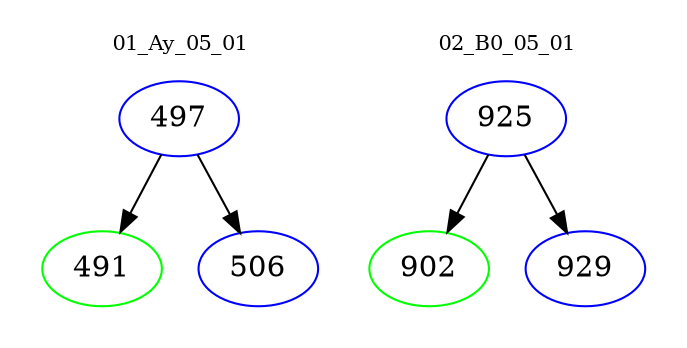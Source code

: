 digraph{
subgraph cluster_0 {
color = white
label = "01_Ay_05_01";
fontsize=10;
T0_497 [label="497", color="blue"]
T0_497 -> T0_491 [color="black"]
T0_491 [label="491", color="green"]
T0_497 -> T0_506 [color="black"]
T0_506 [label="506", color="blue"]
}
subgraph cluster_1 {
color = white
label = "02_B0_05_01";
fontsize=10;
T1_925 [label="925", color="blue"]
T1_925 -> T1_902 [color="black"]
T1_902 [label="902", color="green"]
T1_925 -> T1_929 [color="black"]
T1_929 [label="929", color="blue"]
}
}
